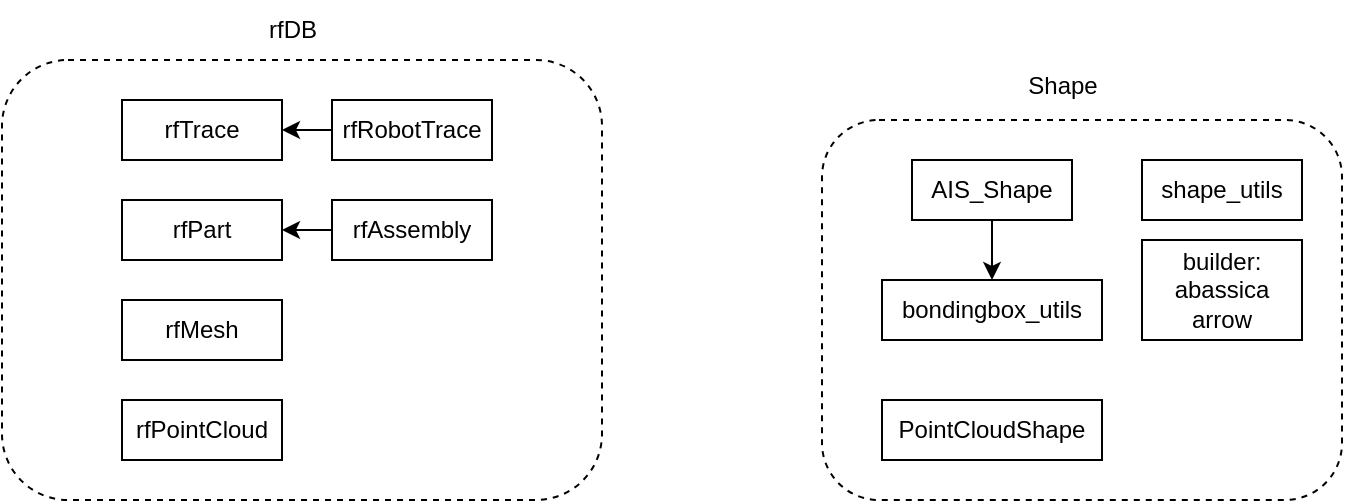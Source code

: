 <mxfile version="22.0.2" type="device">
  <diagram name="Page-1" id="ruhMuRLmUOqnxzcBQ_2M">
    <mxGraphModel dx="1077" dy="603" grid="1" gridSize="10" guides="1" tooltips="1" connect="1" arrows="1" fold="1" page="1" pageScale="1" pageWidth="850" pageHeight="1100" math="0" shadow="0">
      <root>
        <mxCell id="0" />
        <mxCell id="1" parent="0" />
        <mxCell id="Qh3zxZl3uRBkU9aIFSaj-1" value="" style="rounded=1;whiteSpace=wrap;html=1;dashed=1;" vertex="1" parent="1">
          <mxGeometry x="130" y="270" width="300" height="220" as="geometry" />
        </mxCell>
        <mxCell id="Qh3zxZl3uRBkU9aIFSaj-2" value="rfPart" style="rounded=0;whiteSpace=wrap;html=1;flipV=1;" vertex="1" parent="1">
          <mxGeometry x="190" y="340" width="80" height="30" as="geometry" />
        </mxCell>
        <mxCell id="Qh3zxZl3uRBkU9aIFSaj-3" value="rfTrace" style="rounded=0;whiteSpace=wrap;html=1;flipV=1;" vertex="1" parent="1">
          <mxGeometry x="190" y="290" width="80" height="30" as="geometry" />
        </mxCell>
        <mxCell id="Qh3zxZl3uRBkU9aIFSaj-4" value="rfMesh" style="rounded=0;whiteSpace=wrap;html=1;flipV=1;" vertex="1" parent="1">
          <mxGeometry x="190" y="390" width="80" height="30" as="geometry" />
        </mxCell>
        <mxCell id="Qh3zxZl3uRBkU9aIFSaj-5" value="rfPointCloud" style="rounded=0;whiteSpace=wrap;html=1;flipV=1;" vertex="1" parent="1">
          <mxGeometry x="190" y="440" width="80" height="30" as="geometry" />
        </mxCell>
        <mxCell id="Qh3zxZl3uRBkU9aIFSaj-8" value="" style="edgeStyle=orthogonalEdgeStyle;rounded=0;orthogonalLoop=1;jettySize=auto;html=1;" edge="1" parent="1" source="Qh3zxZl3uRBkU9aIFSaj-6" target="Qh3zxZl3uRBkU9aIFSaj-3">
          <mxGeometry relative="1" as="geometry" />
        </mxCell>
        <mxCell id="Qh3zxZl3uRBkU9aIFSaj-6" value="rfRobotTrace" style="rounded=0;whiteSpace=wrap;html=1;flipV=1;" vertex="1" parent="1">
          <mxGeometry x="295" y="290" width="80" height="30" as="geometry" />
        </mxCell>
        <mxCell id="Qh3zxZl3uRBkU9aIFSaj-10" style="edgeStyle=orthogonalEdgeStyle;rounded=0;orthogonalLoop=1;jettySize=auto;html=1;entryX=1;entryY=0.5;entryDx=0;entryDy=0;" edge="1" parent="1" source="Qh3zxZl3uRBkU9aIFSaj-7" target="Qh3zxZl3uRBkU9aIFSaj-2">
          <mxGeometry relative="1" as="geometry" />
        </mxCell>
        <mxCell id="Qh3zxZl3uRBkU9aIFSaj-7" value="rfAssembly" style="rounded=0;whiteSpace=wrap;html=1;flipV=1;" vertex="1" parent="1">
          <mxGeometry x="295" y="340" width="80" height="30" as="geometry" />
        </mxCell>
        <mxCell id="Qh3zxZl3uRBkU9aIFSaj-11" value="rfDB" style="text;html=1;align=center;verticalAlign=middle;resizable=0;points=[];autosize=1;strokeColor=none;fillColor=none;" vertex="1" parent="1">
          <mxGeometry x="250" y="240" width="50" height="30" as="geometry" />
        </mxCell>
        <mxCell id="Qh3zxZl3uRBkU9aIFSaj-12" value="" style="rounded=1;whiteSpace=wrap;html=1;dashed=1;" vertex="1" parent="1">
          <mxGeometry x="540" y="300" width="260" height="190" as="geometry" />
        </mxCell>
        <mxCell id="Qh3zxZl3uRBkU9aIFSaj-13" value="Shape" style="text;html=1;align=center;verticalAlign=middle;resizable=0;points=[];autosize=1;strokeColor=none;fillColor=none;" vertex="1" parent="1">
          <mxGeometry x="630" y="268" width="60" height="30" as="geometry" />
        </mxCell>
        <mxCell id="Qh3zxZl3uRBkU9aIFSaj-20" value="" style="edgeStyle=orthogonalEdgeStyle;rounded=0;orthogonalLoop=1;jettySize=auto;html=1;" edge="1" parent="1" source="Qh3zxZl3uRBkU9aIFSaj-14" target="Qh3zxZl3uRBkU9aIFSaj-18">
          <mxGeometry relative="1" as="geometry" />
        </mxCell>
        <mxCell id="Qh3zxZl3uRBkU9aIFSaj-14" value="AIS_Shape" style="rounded=0;whiteSpace=wrap;html=1;flipV=1;" vertex="1" parent="1">
          <mxGeometry x="585" y="320" width="80" height="30" as="geometry" />
        </mxCell>
        <mxCell id="Qh3zxZl3uRBkU9aIFSaj-15" value="shape_utils" style="rounded=0;whiteSpace=wrap;html=1;flipV=1;" vertex="1" parent="1">
          <mxGeometry x="700" y="320" width="80" height="30" as="geometry" />
        </mxCell>
        <mxCell id="Qh3zxZl3uRBkU9aIFSaj-16" value="PointCloudShape" style="rounded=0;whiteSpace=wrap;html=1;flipV=1;" vertex="1" parent="1">
          <mxGeometry x="570" y="440" width="110" height="30" as="geometry" />
        </mxCell>
        <mxCell id="Qh3zxZl3uRBkU9aIFSaj-18" value="bondingbox_utils" style="rounded=0;whiteSpace=wrap;html=1;flipV=1;" vertex="1" parent="1">
          <mxGeometry x="570" y="380" width="110" height="30" as="geometry" />
        </mxCell>
        <mxCell id="Qh3zxZl3uRBkU9aIFSaj-19" value="builder:&lt;br&gt;abassica&lt;br&gt;arrow" style="rounded=0;whiteSpace=wrap;html=1;flipV=1;" vertex="1" parent="1">
          <mxGeometry x="700" y="360" width="80" height="50" as="geometry" />
        </mxCell>
      </root>
    </mxGraphModel>
  </diagram>
</mxfile>
